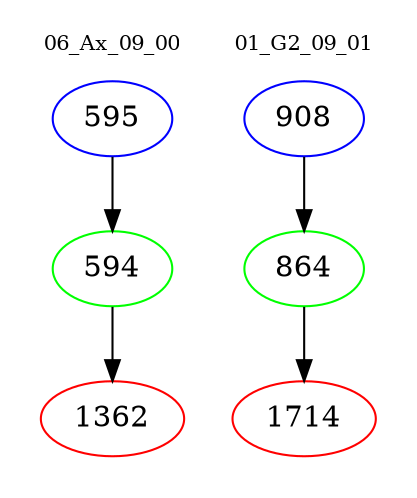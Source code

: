digraph{
subgraph cluster_0 {
color = white
label = "06_Ax_09_00";
fontsize=10;
T0_595 [label="595", color="blue"]
T0_595 -> T0_594 [color="black"]
T0_594 [label="594", color="green"]
T0_594 -> T0_1362 [color="black"]
T0_1362 [label="1362", color="red"]
}
subgraph cluster_1 {
color = white
label = "01_G2_09_01";
fontsize=10;
T1_908 [label="908", color="blue"]
T1_908 -> T1_864 [color="black"]
T1_864 [label="864", color="green"]
T1_864 -> T1_1714 [color="black"]
T1_1714 [label="1714", color="red"]
}
}
